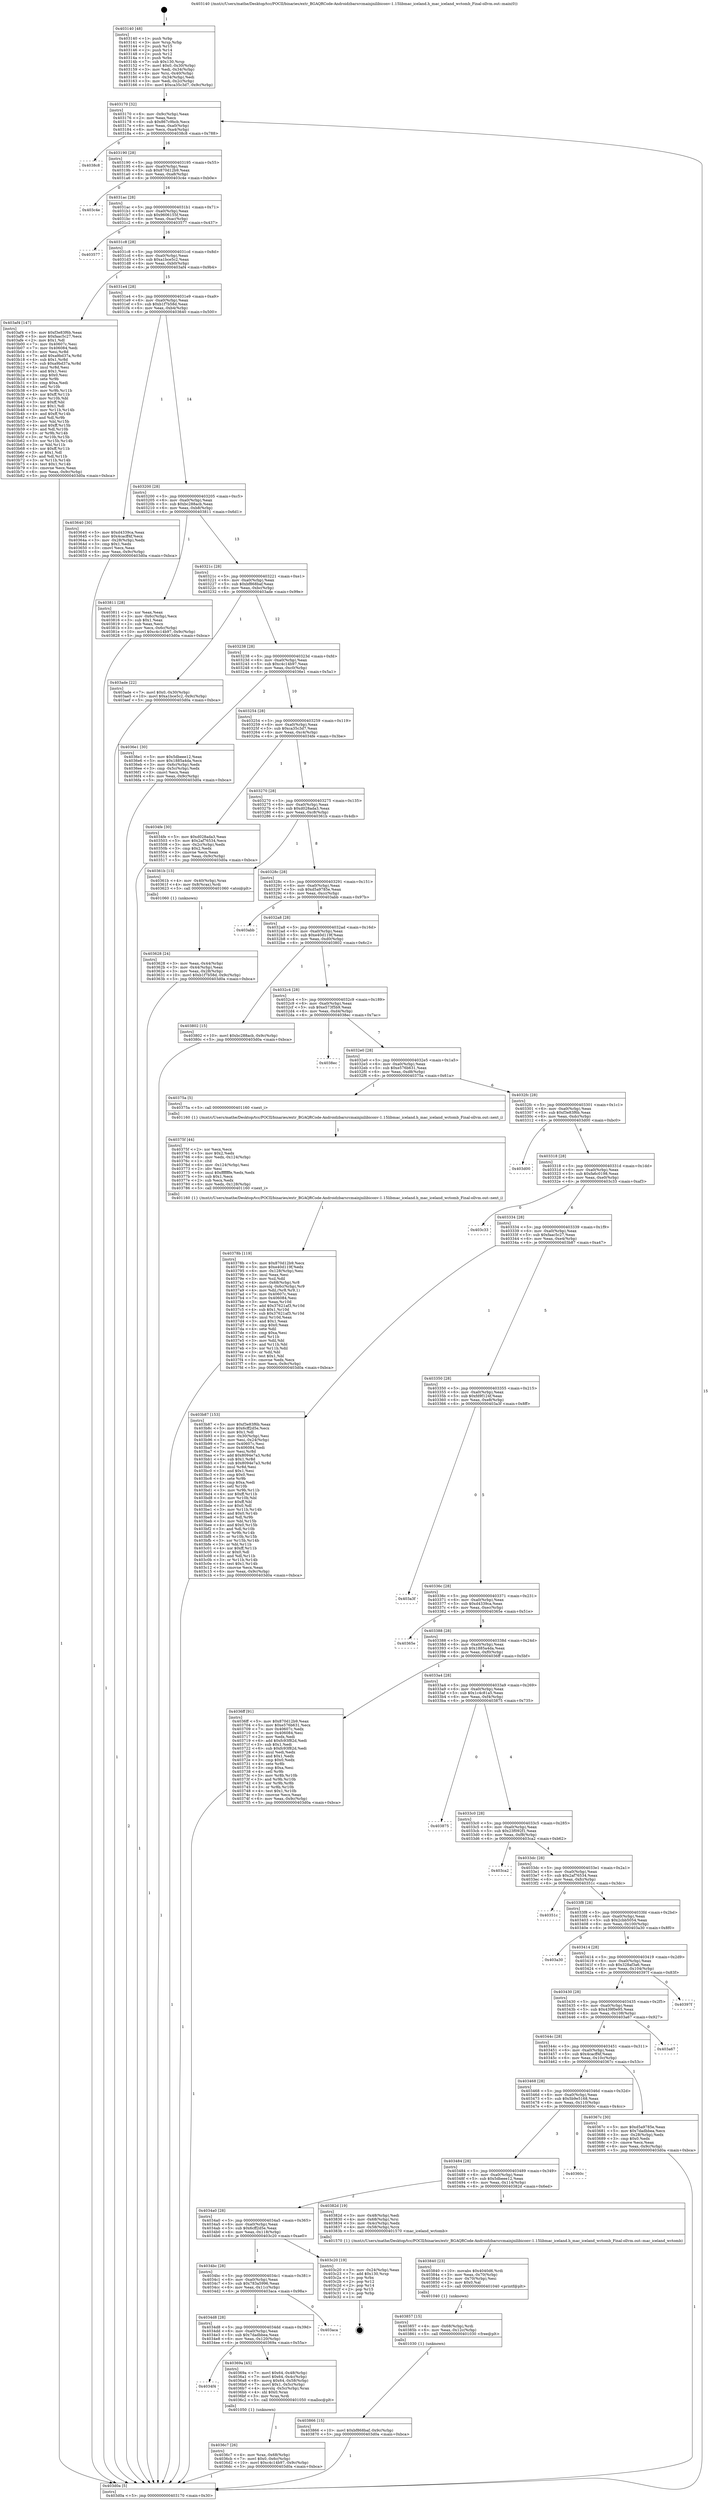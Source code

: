 digraph "0x403140" {
  label = "0x403140 (/mnt/c/Users/mathe/Desktop/tcc/POCII/binaries/extr_BGAQRCode-Androidzbarsrcmainjnilibiconv-1.15libmac_iceland.h_mac_iceland_wctomb_Final-ollvm.out::main(0))"
  labelloc = "t"
  node[shape=record]

  Entry [label="",width=0.3,height=0.3,shape=circle,fillcolor=black,style=filled]
  "0x403170" [label="{
     0x403170 [32]\l
     | [instrs]\l
     &nbsp;&nbsp;0x403170 \<+6\>: mov -0x9c(%rbp),%eax\l
     &nbsp;&nbsp;0x403176 \<+2\>: mov %eax,%ecx\l
     &nbsp;&nbsp;0x403178 \<+6\>: sub $0x867c9bcb,%ecx\l
     &nbsp;&nbsp;0x40317e \<+6\>: mov %eax,-0xa0(%rbp)\l
     &nbsp;&nbsp;0x403184 \<+6\>: mov %ecx,-0xa4(%rbp)\l
     &nbsp;&nbsp;0x40318a \<+6\>: je 00000000004038c8 \<main+0x788\>\l
  }"]
  "0x4038c8" [label="{
     0x4038c8\l
  }", style=dashed]
  "0x403190" [label="{
     0x403190 [28]\l
     | [instrs]\l
     &nbsp;&nbsp;0x403190 \<+5\>: jmp 0000000000403195 \<main+0x55\>\l
     &nbsp;&nbsp;0x403195 \<+6\>: mov -0xa0(%rbp),%eax\l
     &nbsp;&nbsp;0x40319b \<+5\>: sub $0x870d12b9,%eax\l
     &nbsp;&nbsp;0x4031a0 \<+6\>: mov %eax,-0xa8(%rbp)\l
     &nbsp;&nbsp;0x4031a6 \<+6\>: je 0000000000403c4e \<main+0xb0e\>\l
  }"]
  Exit [label="",width=0.3,height=0.3,shape=circle,fillcolor=black,style=filled,peripheries=2]
  "0x403c4e" [label="{
     0x403c4e\l
  }", style=dashed]
  "0x4031ac" [label="{
     0x4031ac [28]\l
     | [instrs]\l
     &nbsp;&nbsp;0x4031ac \<+5\>: jmp 00000000004031b1 \<main+0x71\>\l
     &nbsp;&nbsp;0x4031b1 \<+6\>: mov -0xa0(%rbp),%eax\l
     &nbsp;&nbsp;0x4031b7 \<+5\>: sub $0x9606155f,%eax\l
     &nbsp;&nbsp;0x4031bc \<+6\>: mov %eax,-0xac(%rbp)\l
     &nbsp;&nbsp;0x4031c2 \<+6\>: je 0000000000403577 \<main+0x437\>\l
  }"]
  "0x403866" [label="{
     0x403866 [15]\l
     | [instrs]\l
     &nbsp;&nbsp;0x403866 \<+10\>: movl $0xbf868baf,-0x9c(%rbp)\l
     &nbsp;&nbsp;0x403870 \<+5\>: jmp 0000000000403d0a \<main+0xbca\>\l
  }"]
  "0x403577" [label="{
     0x403577\l
  }", style=dashed]
  "0x4031c8" [label="{
     0x4031c8 [28]\l
     | [instrs]\l
     &nbsp;&nbsp;0x4031c8 \<+5\>: jmp 00000000004031cd \<main+0x8d\>\l
     &nbsp;&nbsp;0x4031cd \<+6\>: mov -0xa0(%rbp),%eax\l
     &nbsp;&nbsp;0x4031d3 \<+5\>: sub $0xa1bce5c2,%eax\l
     &nbsp;&nbsp;0x4031d8 \<+6\>: mov %eax,-0xb0(%rbp)\l
     &nbsp;&nbsp;0x4031de \<+6\>: je 0000000000403af4 \<main+0x9b4\>\l
  }"]
  "0x403857" [label="{
     0x403857 [15]\l
     | [instrs]\l
     &nbsp;&nbsp;0x403857 \<+4\>: mov -0x68(%rbp),%rdi\l
     &nbsp;&nbsp;0x40385b \<+6\>: mov %eax,-0x12c(%rbp)\l
     &nbsp;&nbsp;0x403861 \<+5\>: call 0000000000401030 \<free@plt\>\l
     | [calls]\l
     &nbsp;&nbsp;0x401030 \{1\} (unknown)\l
  }"]
  "0x403af4" [label="{
     0x403af4 [147]\l
     | [instrs]\l
     &nbsp;&nbsp;0x403af4 \<+5\>: mov $0xf3e83f6b,%eax\l
     &nbsp;&nbsp;0x403af9 \<+5\>: mov $0xfaac5c27,%ecx\l
     &nbsp;&nbsp;0x403afe \<+2\>: mov $0x1,%dl\l
     &nbsp;&nbsp;0x403b00 \<+7\>: mov 0x40607c,%esi\l
     &nbsp;&nbsp;0x403b07 \<+7\>: mov 0x406084,%edi\l
     &nbsp;&nbsp;0x403b0e \<+3\>: mov %esi,%r8d\l
     &nbsp;&nbsp;0x403b11 \<+7\>: add $0xa9bd37a,%r8d\l
     &nbsp;&nbsp;0x403b18 \<+4\>: sub $0x1,%r8d\l
     &nbsp;&nbsp;0x403b1c \<+7\>: sub $0xa9bd37a,%r8d\l
     &nbsp;&nbsp;0x403b23 \<+4\>: imul %r8d,%esi\l
     &nbsp;&nbsp;0x403b27 \<+3\>: and $0x1,%esi\l
     &nbsp;&nbsp;0x403b2a \<+3\>: cmp $0x0,%esi\l
     &nbsp;&nbsp;0x403b2d \<+4\>: sete %r9b\l
     &nbsp;&nbsp;0x403b31 \<+3\>: cmp $0xa,%edi\l
     &nbsp;&nbsp;0x403b34 \<+4\>: setl %r10b\l
     &nbsp;&nbsp;0x403b38 \<+3\>: mov %r9b,%r11b\l
     &nbsp;&nbsp;0x403b3b \<+4\>: xor $0xff,%r11b\l
     &nbsp;&nbsp;0x403b3f \<+3\>: mov %r10b,%bl\l
     &nbsp;&nbsp;0x403b42 \<+3\>: xor $0xff,%bl\l
     &nbsp;&nbsp;0x403b45 \<+3\>: xor $0x1,%dl\l
     &nbsp;&nbsp;0x403b48 \<+3\>: mov %r11b,%r14b\l
     &nbsp;&nbsp;0x403b4b \<+4\>: and $0xff,%r14b\l
     &nbsp;&nbsp;0x403b4f \<+3\>: and %dl,%r9b\l
     &nbsp;&nbsp;0x403b52 \<+3\>: mov %bl,%r15b\l
     &nbsp;&nbsp;0x403b55 \<+4\>: and $0xff,%r15b\l
     &nbsp;&nbsp;0x403b59 \<+3\>: and %dl,%r10b\l
     &nbsp;&nbsp;0x403b5c \<+3\>: or %r9b,%r14b\l
     &nbsp;&nbsp;0x403b5f \<+3\>: or %r10b,%r15b\l
     &nbsp;&nbsp;0x403b62 \<+3\>: xor %r15b,%r14b\l
     &nbsp;&nbsp;0x403b65 \<+3\>: or %bl,%r11b\l
     &nbsp;&nbsp;0x403b68 \<+4\>: xor $0xff,%r11b\l
     &nbsp;&nbsp;0x403b6c \<+3\>: or $0x1,%dl\l
     &nbsp;&nbsp;0x403b6f \<+3\>: and %dl,%r11b\l
     &nbsp;&nbsp;0x403b72 \<+3\>: or %r11b,%r14b\l
     &nbsp;&nbsp;0x403b75 \<+4\>: test $0x1,%r14b\l
     &nbsp;&nbsp;0x403b79 \<+3\>: cmovne %ecx,%eax\l
     &nbsp;&nbsp;0x403b7c \<+6\>: mov %eax,-0x9c(%rbp)\l
     &nbsp;&nbsp;0x403b82 \<+5\>: jmp 0000000000403d0a \<main+0xbca\>\l
  }"]
  "0x4031e4" [label="{
     0x4031e4 [28]\l
     | [instrs]\l
     &nbsp;&nbsp;0x4031e4 \<+5\>: jmp 00000000004031e9 \<main+0xa9\>\l
     &nbsp;&nbsp;0x4031e9 \<+6\>: mov -0xa0(%rbp),%eax\l
     &nbsp;&nbsp;0x4031ef \<+5\>: sub $0xb1f7b58d,%eax\l
     &nbsp;&nbsp;0x4031f4 \<+6\>: mov %eax,-0xb4(%rbp)\l
     &nbsp;&nbsp;0x4031fa \<+6\>: je 0000000000403640 \<main+0x500\>\l
  }"]
  "0x403840" [label="{
     0x403840 [23]\l
     | [instrs]\l
     &nbsp;&nbsp;0x403840 \<+10\>: movabs $0x4040d6,%rdi\l
     &nbsp;&nbsp;0x40384a \<+3\>: mov %eax,-0x70(%rbp)\l
     &nbsp;&nbsp;0x40384d \<+3\>: mov -0x70(%rbp),%esi\l
     &nbsp;&nbsp;0x403850 \<+2\>: mov $0x0,%al\l
     &nbsp;&nbsp;0x403852 \<+5\>: call 0000000000401040 \<printf@plt\>\l
     | [calls]\l
     &nbsp;&nbsp;0x401040 \{1\} (unknown)\l
  }"]
  "0x403640" [label="{
     0x403640 [30]\l
     | [instrs]\l
     &nbsp;&nbsp;0x403640 \<+5\>: mov $0xd4339ca,%eax\l
     &nbsp;&nbsp;0x403645 \<+5\>: mov $0x4cacff4f,%ecx\l
     &nbsp;&nbsp;0x40364a \<+3\>: mov -0x28(%rbp),%edx\l
     &nbsp;&nbsp;0x40364d \<+3\>: cmp $0x1,%edx\l
     &nbsp;&nbsp;0x403650 \<+3\>: cmovl %ecx,%eax\l
     &nbsp;&nbsp;0x403653 \<+6\>: mov %eax,-0x9c(%rbp)\l
     &nbsp;&nbsp;0x403659 \<+5\>: jmp 0000000000403d0a \<main+0xbca\>\l
  }"]
  "0x403200" [label="{
     0x403200 [28]\l
     | [instrs]\l
     &nbsp;&nbsp;0x403200 \<+5\>: jmp 0000000000403205 \<main+0xc5\>\l
     &nbsp;&nbsp;0x403205 \<+6\>: mov -0xa0(%rbp),%eax\l
     &nbsp;&nbsp;0x40320b \<+5\>: sub $0xbc288acb,%eax\l
     &nbsp;&nbsp;0x403210 \<+6\>: mov %eax,-0xb8(%rbp)\l
     &nbsp;&nbsp;0x403216 \<+6\>: je 0000000000403811 \<main+0x6d1\>\l
  }"]
  "0x40378b" [label="{
     0x40378b [119]\l
     | [instrs]\l
     &nbsp;&nbsp;0x40378b \<+5\>: mov $0x870d12b9,%ecx\l
     &nbsp;&nbsp;0x403790 \<+5\>: mov $0xe40d119f,%edx\l
     &nbsp;&nbsp;0x403795 \<+6\>: mov -0x128(%rbp),%esi\l
     &nbsp;&nbsp;0x40379b \<+3\>: imul %eax,%esi\l
     &nbsp;&nbsp;0x40379e \<+3\>: mov %sil,%dil\l
     &nbsp;&nbsp;0x4037a1 \<+4\>: mov -0x68(%rbp),%r8\l
     &nbsp;&nbsp;0x4037a5 \<+4\>: movslq -0x6c(%rbp),%r9\l
     &nbsp;&nbsp;0x4037a9 \<+4\>: mov %dil,(%r8,%r9,1)\l
     &nbsp;&nbsp;0x4037ad \<+7\>: mov 0x40607c,%eax\l
     &nbsp;&nbsp;0x4037b4 \<+7\>: mov 0x406084,%esi\l
     &nbsp;&nbsp;0x4037bb \<+3\>: mov %eax,%r10d\l
     &nbsp;&nbsp;0x4037be \<+7\>: add $0x37621af3,%r10d\l
     &nbsp;&nbsp;0x4037c5 \<+4\>: sub $0x1,%r10d\l
     &nbsp;&nbsp;0x4037c9 \<+7\>: sub $0x37621af3,%r10d\l
     &nbsp;&nbsp;0x4037d0 \<+4\>: imul %r10d,%eax\l
     &nbsp;&nbsp;0x4037d4 \<+3\>: and $0x1,%eax\l
     &nbsp;&nbsp;0x4037d7 \<+3\>: cmp $0x0,%eax\l
     &nbsp;&nbsp;0x4037da \<+4\>: sete %dil\l
     &nbsp;&nbsp;0x4037de \<+3\>: cmp $0xa,%esi\l
     &nbsp;&nbsp;0x4037e1 \<+4\>: setl %r11b\l
     &nbsp;&nbsp;0x4037e5 \<+3\>: mov %dil,%bl\l
     &nbsp;&nbsp;0x4037e8 \<+3\>: and %r11b,%bl\l
     &nbsp;&nbsp;0x4037eb \<+3\>: xor %r11b,%dil\l
     &nbsp;&nbsp;0x4037ee \<+3\>: or %dil,%bl\l
     &nbsp;&nbsp;0x4037f1 \<+3\>: test $0x1,%bl\l
     &nbsp;&nbsp;0x4037f4 \<+3\>: cmovne %edx,%ecx\l
     &nbsp;&nbsp;0x4037f7 \<+6\>: mov %ecx,-0x9c(%rbp)\l
     &nbsp;&nbsp;0x4037fd \<+5\>: jmp 0000000000403d0a \<main+0xbca\>\l
  }"]
  "0x403811" [label="{
     0x403811 [28]\l
     | [instrs]\l
     &nbsp;&nbsp;0x403811 \<+2\>: xor %eax,%eax\l
     &nbsp;&nbsp;0x403813 \<+3\>: mov -0x6c(%rbp),%ecx\l
     &nbsp;&nbsp;0x403816 \<+3\>: sub $0x1,%eax\l
     &nbsp;&nbsp;0x403819 \<+2\>: sub %eax,%ecx\l
     &nbsp;&nbsp;0x40381b \<+3\>: mov %ecx,-0x6c(%rbp)\l
     &nbsp;&nbsp;0x40381e \<+10\>: movl $0xc4c14b97,-0x9c(%rbp)\l
     &nbsp;&nbsp;0x403828 \<+5\>: jmp 0000000000403d0a \<main+0xbca\>\l
  }"]
  "0x40321c" [label="{
     0x40321c [28]\l
     | [instrs]\l
     &nbsp;&nbsp;0x40321c \<+5\>: jmp 0000000000403221 \<main+0xe1\>\l
     &nbsp;&nbsp;0x403221 \<+6\>: mov -0xa0(%rbp),%eax\l
     &nbsp;&nbsp;0x403227 \<+5\>: sub $0xbf868baf,%eax\l
     &nbsp;&nbsp;0x40322c \<+6\>: mov %eax,-0xbc(%rbp)\l
     &nbsp;&nbsp;0x403232 \<+6\>: je 0000000000403ade \<main+0x99e\>\l
  }"]
  "0x40375f" [label="{
     0x40375f [44]\l
     | [instrs]\l
     &nbsp;&nbsp;0x40375f \<+2\>: xor %ecx,%ecx\l
     &nbsp;&nbsp;0x403761 \<+5\>: mov $0x2,%edx\l
     &nbsp;&nbsp;0x403766 \<+6\>: mov %edx,-0x124(%rbp)\l
     &nbsp;&nbsp;0x40376c \<+1\>: cltd\l
     &nbsp;&nbsp;0x40376d \<+6\>: mov -0x124(%rbp),%esi\l
     &nbsp;&nbsp;0x403773 \<+2\>: idiv %esi\l
     &nbsp;&nbsp;0x403775 \<+6\>: imul $0xfffffffe,%edx,%edx\l
     &nbsp;&nbsp;0x40377b \<+3\>: sub $0x1,%ecx\l
     &nbsp;&nbsp;0x40377e \<+2\>: sub %ecx,%edx\l
     &nbsp;&nbsp;0x403780 \<+6\>: mov %edx,-0x128(%rbp)\l
     &nbsp;&nbsp;0x403786 \<+5\>: call 0000000000401160 \<next_i\>\l
     | [calls]\l
     &nbsp;&nbsp;0x401160 \{1\} (/mnt/c/Users/mathe/Desktop/tcc/POCII/binaries/extr_BGAQRCode-Androidzbarsrcmainjnilibiconv-1.15libmac_iceland.h_mac_iceland_wctomb_Final-ollvm.out::next_i)\l
  }"]
  "0x403ade" [label="{
     0x403ade [22]\l
     | [instrs]\l
     &nbsp;&nbsp;0x403ade \<+7\>: movl $0x0,-0x30(%rbp)\l
     &nbsp;&nbsp;0x403ae5 \<+10\>: movl $0xa1bce5c2,-0x9c(%rbp)\l
     &nbsp;&nbsp;0x403aef \<+5\>: jmp 0000000000403d0a \<main+0xbca\>\l
  }"]
  "0x403238" [label="{
     0x403238 [28]\l
     | [instrs]\l
     &nbsp;&nbsp;0x403238 \<+5\>: jmp 000000000040323d \<main+0xfd\>\l
     &nbsp;&nbsp;0x40323d \<+6\>: mov -0xa0(%rbp),%eax\l
     &nbsp;&nbsp;0x403243 \<+5\>: sub $0xc4c14b97,%eax\l
     &nbsp;&nbsp;0x403248 \<+6\>: mov %eax,-0xc0(%rbp)\l
     &nbsp;&nbsp;0x40324e \<+6\>: je 00000000004036e1 \<main+0x5a1\>\l
  }"]
  "0x4036c7" [label="{
     0x4036c7 [26]\l
     | [instrs]\l
     &nbsp;&nbsp;0x4036c7 \<+4\>: mov %rax,-0x68(%rbp)\l
     &nbsp;&nbsp;0x4036cb \<+7\>: movl $0x0,-0x6c(%rbp)\l
     &nbsp;&nbsp;0x4036d2 \<+10\>: movl $0xc4c14b97,-0x9c(%rbp)\l
     &nbsp;&nbsp;0x4036dc \<+5\>: jmp 0000000000403d0a \<main+0xbca\>\l
  }"]
  "0x4036e1" [label="{
     0x4036e1 [30]\l
     | [instrs]\l
     &nbsp;&nbsp;0x4036e1 \<+5\>: mov $0x5dbeee12,%eax\l
     &nbsp;&nbsp;0x4036e6 \<+5\>: mov $0x1885a4da,%ecx\l
     &nbsp;&nbsp;0x4036eb \<+3\>: mov -0x6c(%rbp),%edx\l
     &nbsp;&nbsp;0x4036ee \<+3\>: cmp -0x5c(%rbp),%edx\l
     &nbsp;&nbsp;0x4036f1 \<+3\>: cmovl %ecx,%eax\l
     &nbsp;&nbsp;0x4036f4 \<+6\>: mov %eax,-0x9c(%rbp)\l
     &nbsp;&nbsp;0x4036fa \<+5\>: jmp 0000000000403d0a \<main+0xbca\>\l
  }"]
  "0x403254" [label="{
     0x403254 [28]\l
     | [instrs]\l
     &nbsp;&nbsp;0x403254 \<+5\>: jmp 0000000000403259 \<main+0x119\>\l
     &nbsp;&nbsp;0x403259 \<+6\>: mov -0xa0(%rbp),%eax\l
     &nbsp;&nbsp;0x40325f \<+5\>: sub $0xca35c3d7,%eax\l
     &nbsp;&nbsp;0x403264 \<+6\>: mov %eax,-0xc4(%rbp)\l
     &nbsp;&nbsp;0x40326a \<+6\>: je 00000000004034fe \<main+0x3be\>\l
  }"]
  "0x4034f4" [label="{
     0x4034f4\l
  }", style=dashed]
  "0x4034fe" [label="{
     0x4034fe [30]\l
     | [instrs]\l
     &nbsp;&nbsp;0x4034fe \<+5\>: mov $0xd028ada3,%eax\l
     &nbsp;&nbsp;0x403503 \<+5\>: mov $0x2af76534,%ecx\l
     &nbsp;&nbsp;0x403508 \<+3\>: mov -0x2c(%rbp),%edx\l
     &nbsp;&nbsp;0x40350b \<+3\>: cmp $0x2,%edx\l
     &nbsp;&nbsp;0x40350e \<+3\>: cmovne %ecx,%eax\l
     &nbsp;&nbsp;0x403511 \<+6\>: mov %eax,-0x9c(%rbp)\l
     &nbsp;&nbsp;0x403517 \<+5\>: jmp 0000000000403d0a \<main+0xbca\>\l
  }"]
  "0x403270" [label="{
     0x403270 [28]\l
     | [instrs]\l
     &nbsp;&nbsp;0x403270 \<+5\>: jmp 0000000000403275 \<main+0x135\>\l
     &nbsp;&nbsp;0x403275 \<+6\>: mov -0xa0(%rbp),%eax\l
     &nbsp;&nbsp;0x40327b \<+5\>: sub $0xd028ada3,%eax\l
     &nbsp;&nbsp;0x403280 \<+6\>: mov %eax,-0xc8(%rbp)\l
     &nbsp;&nbsp;0x403286 \<+6\>: je 000000000040361b \<main+0x4db\>\l
  }"]
  "0x403d0a" [label="{
     0x403d0a [5]\l
     | [instrs]\l
     &nbsp;&nbsp;0x403d0a \<+5\>: jmp 0000000000403170 \<main+0x30\>\l
  }"]
  "0x403140" [label="{
     0x403140 [48]\l
     | [instrs]\l
     &nbsp;&nbsp;0x403140 \<+1\>: push %rbp\l
     &nbsp;&nbsp;0x403141 \<+3\>: mov %rsp,%rbp\l
     &nbsp;&nbsp;0x403144 \<+2\>: push %r15\l
     &nbsp;&nbsp;0x403146 \<+2\>: push %r14\l
     &nbsp;&nbsp;0x403148 \<+2\>: push %r12\l
     &nbsp;&nbsp;0x40314a \<+1\>: push %rbx\l
     &nbsp;&nbsp;0x40314b \<+7\>: sub $0x130,%rsp\l
     &nbsp;&nbsp;0x403152 \<+7\>: movl $0x0,-0x30(%rbp)\l
     &nbsp;&nbsp;0x403159 \<+3\>: mov %edi,-0x34(%rbp)\l
     &nbsp;&nbsp;0x40315c \<+4\>: mov %rsi,-0x40(%rbp)\l
     &nbsp;&nbsp;0x403160 \<+3\>: mov -0x34(%rbp),%edi\l
     &nbsp;&nbsp;0x403163 \<+3\>: mov %edi,-0x2c(%rbp)\l
     &nbsp;&nbsp;0x403166 \<+10\>: movl $0xca35c3d7,-0x9c(%rbp)\l
  }"]
  "0x40369a" [label="{
     0x40369a [45]\l
     | [instrs]\l
     &nbsp;&nbsp;0x40369a \<+7\>: movl $0x64,-0x48(%rbp)\l
     &nbsp;&nbsp;0x4036a1 \<+7\>: movl $0x64,-0x4c(%rbp)\l
     &nbsp;&nbsp;0x4036a8 \<+8\>: movq $0x64,-0x58(%rbp)\l
     &nbsp;&nbsp;0x4036b0 \<+7\>: movl $0x1,-0x5c(%rbp)\l
     &nbsp;&nbsp;0x4036b7 \<+4\>: movslq -0x5c(%rbp),%rax\l
     &nbsp;&nbsp;0x4036bb \<+4\>: shl $0x0,%rax\l
     &nbsp;&nbsp;0x4036bf \<+3\>: mov %rax,%rdi\l
     &nbsp;&nbsp;0x4036c2 \<+5\>: call 0000000000401050 \<malloc@plt\>\l
     | [calls]\l
     &nbsp;&nbsp;0x401050 \{1\} (unknown)\l
  }"]
  "0x40361b" [label="{
     0x40361b [13]\l
     | [instrs]\l
     &nbsp;&nbsp;0x40361b \<+4\>: mov -0x40(%rbp),%rax\l
     &nbsp;&nbsp;0x40361f \<+4\>: mov 0x8(%rax),%rdi\l
     &nbsp;&nbsp;0x403623 \<+5\>: call 0000000000401060 \<atoi@plt\>\l
     | [calls]\l
     &nbsp;&nbsp;0x401060 \{1\} (unknown)\l
  }"]
  "0x40328c" [label="{
     0x40328c [28]\l
     | [instrs]\l
     &nbsp;&nbsp;0x40328c \<+5\>: jmp 0000000000403291 \<main+0x151\>\l
     &nbsp;&nbsp;0x403291 \<+6\>: mov -0xa0(%rbp),%eax\l
     &nbsp;&nbsp;0x403297 \<+5\>: sub $0xd5a9785e,%eax\l
     &nbsp;&nbsp;0x40329c \<+6\>: mov %eax,-0xcc(%rbp)\l
     &nbsp;&nbsp;0x4032a2 \<+6\>: je 0000000000403abb \<main+0x97b\>\l
  }"]
  "0x403628" [label="{
     0x403628 [24]\l
     | [instrs]\l
     &nbsp;&nbsp;0x403628 \<+3\>: mov %eax,-0x44(%rbp)\l
     &nbsp;&nbsp;0x40362b \<+3\>: mov -0x44(%rbp),%eax\l
     &nbsp;&nbsp;0x40362e \<+3\>: mov %eax,-0x28(%rbp)\l
     &nbsp;&nbsp;0x403631 \<+10\>: movl $0xb1f7b58d,-0x9c(%rbp)\l
     &nbsp;&nbsp;0x40363b \<+5\>: jmp 0000000000403d0a \<main+0xbca\>\l
  }"]
  "0x4034d8" [label="{
     0x4034d8 [28]\l
     | [instrs]\l
     &nbsp;&nbsp;0x4034d8 \<+5\>: jmp 00000000004034dd \<main+0x39d\>\l
     &nbsp;&nbsp;0x4034dd \<+6\>: mov -0xa0(%rbp),%eax\l
     &nbsp;&nbsp;0x4034e3 \<+5\>: sub $0x7dadbbea,%eax\l
     &nbsp;&nbsp;0x4034e8 \<+6\>: mov %eax,-0x120(%rbp)\l
     &nbsp;&nbsp;0x4034ee \<+6\>: je 000000000040369a \<main+0x55a\>\l
  }"]
  "0x403abb" [label="{
     0x403abb\l
  }", style=dashed]
  "0x4032a8" [label="{
     0x4032a8 [28]\l
     | [instrs]\l
     &nbsp;&nbsp;0x4032a8 \<+5\>: jmp 00000000004032ad \<main+0x16d\>\l
     &nbsp;&nbsp;0x4032ad \<+6\>: mov -0xa0(%rbp),%eax\l
     &nbsp;&nbsp;0x4032b3 \<+5\>: sub $0xe40d119f,%eax\l
     &nbsp;&nbsp;0x4032b8 \<+6\>: mov %eax,-0xd0(%rbp)\l
     &nbsp;&nbsp;0x4032be \<+6\>: je 0000000000403802 \<main+0x6c2\>\l
  }"]
  "0x403aca" [label="{
     0x403aca\l
  }", style=dashed]
  "0x403802" [label="{
     0x403802 [15]\l
     | [instrs]\l
     &nbsp;&nbsp;0x403802 \<+10\>: movl $0xbc288acb,-0x9c(%rbp)\l
     &nbsp;&nbsp;0x40380c \<+5\>: jmp 0000000000403d0a \<main+0xbca\>\l
  }"]
  "0x4032c4" [label="{
     0x4032c4 [28]\l
     | [instrs]\l
     &nbsp;&nbsp;0x4032c4 \<+5\>: jmp 00000000004032c9 \<main+0x189\>\l
     &nbsp;&nbsp;0x4032c9 \<+6\>: mov -0xa0(%rbp),%eax\l
     &nbsp;&nbsp;0x4032cf \<+5\>: sub $0xe573f5b9,%eax\l
     &nbsp;&nbsp;0x4032d4 \<+6\>: mov %eax,-0xd4(%rbp)\l
     &nbsp;&nbsp;0x4032da \<+6\>: je 00000000004038ec \<main+0x7ac\>\l
  }"]
  "0x4034bc" [label="{
     0x4034bc [28]\l
     | [instrs]\l
     &nbsp;&nbsp;0x4034bc \<+5\>: jmp 00000000004034c1 \<main+0x381\>\l
     &nbsp;&nbsp;0x4034c1 \<+6\>: mov -0xa0(%rbp),%eax\l
     &nbsp;&nbsp;0x4034c7 \<+5\>: sub $0x783a5996,%eax\l
     &nbsp;&nbsp;0x4034cc \<+6\>: mov %eax,-0x11c(%rbp)\l
     &nbsp;&nbsp;0x4034d2 \<+6\>: je 0000000000403aca \<main+0x98a\>\l
  }"]
  "0x4038ec" [label="{
     0x4038ec\l
  }", style=dashed]
  "0x4032e0" [label="{
     0x4032e0 [28]\l
     | [instrs]\l
     &nbsp;&nbsp;0x4032e0 \<+5\>: jmp 00000000004032e5 \<main+0x1a5\>\l
     &nbsp;&nbsp;0x4032e5 \<+6\>: mov -0xa0(%rbp),%eax\l
     &nbsp;&nbsp;0x4032eb \<+5\>: sub $0xe576b631,%eax\l
     &nbsp;&nbsp;0x4032f0 \<+6\>: mov %eax,-0xd8(%rbp)\l
     &nbsp;&nbsp;0x4032f6 \<+6\>: je 000000000040375a \<main+0x61a\>\l
  }"]
  "0x403c20" [label="{
     0x403c20 [19]\l
     | [instrs]\l
     &nbsp;&nbsp;0x403c20 \<+3\>: mov -0x24(%rbp),%eax\l
     &nbsp;&nbsp;0x403c23 \<+7\>: add $0x130,%rsp\l
     &nbsp;&nbsp;0x403c2a \<+1\>: pop %rbx\l
     &nbsp;&nbsp;0x403c2b \<+2\>: pop %r12\l
     &nbsp;&nbsp;0x403c2d \<+2\>: pop %r14\l
     &nbsp;&nbsp;0x403c2f \<+2\>: pop %r15\l
     &nbsp;&nbsp;0x403c31 \<+1\>: pop %rbp\l
     &nbsp;&nbsp;0x403c32 \<+1\>: ret\l
  }"]
  "0x40375a" [label="{
     0x40375a [5]\l
     | [instrs]\l
     &nbsp;&nbsp;0x40375a \<+5\>: call 0000000000401160 \<next_i\>\l
     | [calls]\l
     &nbsp;&nbsp;0x401160 \{1\} (/mnt/c/Users/mathe/Desktop/tcc/POCII/binaries/extr_BGAQRCode-Androidzbarsrcmainjnilibiconv-1.15libmac_iceland.h_mac_iceland_wctomb_Final-ollvm.out::next_i)\l
  }"]
  "0x4032fc" [label="{
     0x4032fc [28]\l
     | [instrs]\l
     &nbsp;&nbsp;0x4032fc \<+5\>: jmp 0000000000403301 \<main+0x1c1\>\l
     &nbsp;&nbsp;0x403301 \<+6\>: mov -0xa0(%rbp),%eax\l
     &nbsp;&nbsp;0x403307 \<+5\>: sub $0xf3e83f6b,%eax\l
     &nbsp;&nbsp;0x40330c \<+6\>: mov %eax,-0xdc(%rbp)\l
     &nbsp;&nbsp;0x403312 \<+6\>: je 0000000000403d00 \<main+0xbc0\>\l
  }"]
  "0x4034a0" [label="{
     0x4034a0 [28]\l
     | [instrs]\l
     &nbsp;&nbsp;0x4034a0 \<+5\>: jmp 00000000004034a5 \<main+0x365\>\l
     &nbsp;&nbsp;0x4034a5 \<+6\>: mov -0xa0(%rbp),%eax\l
     &nbsp;&nbsp;0x4034ab \<+5\>: sub $0x6cff2d5e,%eax\l
     &nbsp;&nbsp;0x4034b0 \<+6\>: mov %eax,-0x118(%rbp)\l
     &nbsp;&nbsp;0x4034b6 \<+6\>: je 0000000000403c20 \<main+0xae0\>\l
  }"]
  "0x403d00" [label="{
     0x403d00\l
  }", style=dashed]
  "0x403318" [label="{
     0x403318 [28]\l
     | [instrs]\l
     &nbsp;&nbsp;0x403318 \<+5\>: jmp 000000000040331d \<main+0x1dd\>\l
     &nbsp;&nbsp;0x40331d \<+6\>: mov -0xa0(%rbp),%eax\l
     &nbsp;&nbsp;0x403323 \<+5\>: sub $0xfa6c0198,%eax\l
     &nbsp;&nbsp;0x403328 \<+6\>: mov %eax,-0xe0(%rbp)\l
     &nbsp;&nbsp;0x40332e \<+6\>: je 0000000000403c33 \<main+0xaf3\>\l
  }"]
  "0x40382d" [label="{
     0x40382d [19]\l
     | [instrs]\l
     &nbsp;&nbsp;0x40382d \<+3\>: mov -0x48(%rbp),%edi\l
     &nbsp;&nbsp;0x403830 \<+4\>: mov -0x68(%rbp),%rsi\l
     &nbsp;&nbsp;0x403834 \<+3\>: mov -0x4c(%rbp),%edx\l
     &nbsp;&nbsp;0x403837 \<+4\>: mov -0x58(%rbp),%rcx\l
     &nbsp;&nbsp;0x40383b \<+5\>: call 0000000000401570 \<mac_iceland_wctomb\>\l
     | [calls]\l
     &nbsp;&nbsp;0x401570 \{1\} (/mnt/c/Users/mathe/Desktop/tcc/POCII/binaries/extr_BGAQRCode-Androidzbarsrcmainjnilibiconv-1.15libmac_iceland.h_mac_iceland_wctomb_Final-ollvm.out::mac_iceland_wctomb)\l
  }"]
  "0x403c33" [label="{
     0x403c33\l
  }", style=dashed]
  "0x403334" [label="{
     0x403334 [28]\l
     | [instrs]\l
     &nbsp;&nbsp;0x403334 \<+5\>: jmp 0000000000403339 \<main+0x1f9\>\l
     &nbsp;&nbsp;0x403339 \<+6\>: mov -0xa0(%rbp),%eax\l
     &nbsp;&nbsp;0x40333f \<+5\>: sub $0xfaac5c27,%eax\l
     &nbsp;&nbsp;0x403344 \<+6\>: mov %eax,-0xe4(%rbp)\l
     &nbsp;&nbsp;0x40334a \<+6\>: je 0000000000403b87 \<main+0xa47\>\l
  }"]
  "0x403484" [label="{
     0x403484 [28]\l
     | [instrs]\l
     &nbsp;&nbsp;0x403484 \<+5\>: jmp 0000000000403489 \<main+0x349\>\l
     &nbsp;&nbsp;0x403489 \<+6\>: mov -0xa0(%rbp),%eax\l
     &nbsp;&nbsp;0x40348f \<+5\>: sub $0x5dbeee12,%eax\l
     &nbsp;&nbsp;0x403494 \<+6\>: mov %eax,-0x114(%rbp)\l
     &nbsp;&nbsp;0x40349a \<+6\>: je 000000000040382d \<main+0x6ed\>\l
  }"]
  "0x403b87" [label="{
     0x403b87 [153]\l
     | [instrs]\l
     &nbsp;&nbsp;0x403b87 \<+5\>: mov $0xf3e83f6b,%eax\l
     &nbsp;&nbsp;0x403b8c \<+5\>: mov $0x6cff2d5e,%ecx\l
     &nbsp;&nbsp;0x403b91 \<+2\>: mov $0x1,%dl\l
     &nbsp;&nbsp;0x403b93 \<+3\>: mov -0x30(%rbp),%esi\l
     &nbsp;&nbsp;0x403b96 \<+3\>: mov %esi,-0x24(%rbp)\l
     &nbsp;&nbsp;0x403b99 \<+7\>: mov 0x40607c,%esi\l
     &nbsp;&nbsp;0x403ba0 \<+7\>: mov 0x406084,%edi\l
     &nbsp;&nbsp;0x403ba7 \<+3\>: mov %esi,%r8d\l
     &nbsp;&nbsp;0x403baa \<+7\>: add $0x8094e7a3,%r8d\l
     &nbsp;&nbsp;0x403bb1 \<+4\>: sub $0x1,%r8d\l
     &nbsp;&nbsp;0x403bb5 \<+7\>: sub $0x8094e7a3,%r8d\l
     &nbsp;&nbsp;0x403bbc \<+4\>: imul %r8d,%esi\l
     &nbsp;&nbsp;0x403bc0 \<+3\>: and $0x1,%esi\l
     &nbsp;&nbsp;0x403bc3 \<+3\>: cmp $0x0,%esi\l
     &nbsp;&nbsp;0x403bc6 \<+4\>: sete %r9b\l
     &nbsp;&nbsp;0x403bca \<+3\>: cmp $0xa,%edi\l
     &nbsp;&nbsp;0x403bcd \<+4\>: setl %r10b\l
     &nbsp;&nbsp;0x403bd1 \<+3\>: mov %r9b,%r11b\l
     &nbsp;&nbsp;0x403bd4 \<+4\>: xor $0xff,%r11b\l
     &nbsp;&nbsp;0x403bd8 \<+3\>: mov %r10b,%bl\l
     &nbsp;&nbsp;0x403bdb \<+3\>: xor $0xff,%bl\l
     &nbsp;&nbsp;0x403bde \<+3\>: xor $0x0,%dl\l
     &nbsp;&nbsp;0x403be1 \<+3\>: mov %r11b,%r14b\l
     &nbsp;&nbsp;0x403be4 \<+4\>: and $0x0,%r14b\l
     &nbsp;&nbsp;0x403be8 \<+3\>: and %dl,%r9b\l
     &nbsp;&nbsp;0x403beb \<+3\>: mov %bl,%r15b\l
     &nbsp;&nbsp;0x403bee \<+4\>: and $0x0,%r15b\l
     &nbsp;&nbsp;0x403bf2 \<+3\>: and %dl,%r10b\l
     &nbsp;&nbsp;0x403bf5 \<+3\>: or %r9b,%r14b\l
     &nbsp;&nbsp;0x403bf8 \<+3\>: or %r10b,%r15b\l
     &nbsp;&nbsp;0x403bfb \<+3\>: xor %r15b,%r14b\l
     &nbsp;&nbsp;0x403bfe \<+3\>: or %bl,%r11b\l
     &nbsp;&nbsp;0x403c01 \<+4\>: xor $0xff,%r11b\l
     &nbsp;&nbsp;0x403c05 \<+3\>: or $0x0,%dl\l
     &nbsp;&nbsp;0x403c08 \<+3\>: and %dl,%r11b\l
     &nbsp;&nbsp;0x403c0b \<+3\>: or %r11b,%r14b\l
     &nbsp;&nbsp;0x403c0e \<+4\>: test $0x1,%r14b\l
     &nbsp;&nbsp;0x403c12 \<+3\>: cmovne %ecx,%eax\l
     &nbsp;&nbsp;0x403c15 \<+6\>: mov %eax,-0x9c(%rbp)\l
     &nbsp;&nbsp;0x403c1b \<+5\>: jmp 0000000000403d0a \<main+0xbca\>\l
  }"]
  "0x403350" [label="{
     0x403350 [28]\l
     | [instrs]\l
     &nbsp;&nbsp;0x403350 \<+5\>: jmp 0000000000403355 \<main+0x215\>\l
     &nbsp;&nbsp;0x403355 \<+6\>: mov -0xa0(%rbp),%eax\l
     &nbsp;&nbsp;0x40335b \<+5\>: sub $0xfd9f124f,%eax\l
     &nbsp;&nbsp;0x403360 \<+6\>: mov %eax,-0xe8(%rbp)\l
     &nbsp;&nbsp;0x403366 \<+6\>: je 0000000000403a3f \<main+0x8ff\>\l
  }"]
  "0x40360c" [label="{
     0x40360c\l
  }", style=dashed]
  "0x403a3f" [label="{
     0x403a3f\l
  }", style=dashed]
  "0x40336c" [label="{
     0x40336c [28]\l
     | [instrs]\l
     &nbsp;&nbsp;0x40336c \<+5\>: jmp 0000000000403371 \<main+0x231\>\l
     &nbsp;&nbsp;0x403371 \<+6\>: mov -0xa0(%rbp),%eax\l
     &nbsp;&nbsp;0x403377 \<+5\>: sub $0xd4339ca,%eax\l
     &nbsp;&nbsp;0x40337c \<+6\>: mov %eax,-0xec(%rbp)\l
     &nbsp;&nbsp;0x403382 \<+6\>: je 000000000040365e \<main+0x51e\>\l
  }"]
  "0x403468" [label="{
     0x403468 [28]\l
     | [instrs]\l
     &nbsp;&nbsp;0x403468 \<+5\>: jmp 000000000040346d \<main+0x32d\>\l
     &nbsp;&nbsp;0x40346d \<+6\>: mov -0xa0(%rbp),%eax\l
     &nbsp;&nbsp;0x403473 \<+5\>: sub $0x5b9e5168,%eax\l
     &nbsp;&nbsp;0x403478 \<+6\>: mov %eax,-0x110(%rbp)\l
     &nbsp;&nbsp;0x40347e \<+6\>: je 000000000040360c \<main+0x4cc\>\l
  }"]
  "0x40365e" [label="{
     0x40365e\l
  }", style=dashed]
  "0x403388" [label="{
     0x403388 [28]\l
     | [instrs]\l
     &nbsp;&nbsp;0x403388 \<+5\>: jmp 000000000040338d \<main+0x24d\>\l
     &nbsp;&nbsp;0x40338d \<+6\>: mov -0xa0(%rbp),%eax\l
     &nbsp;&nbsp;0x403393 \<+5\>: sub $0x1885a4da,%eax\l
     &nbsp;&nbsp;0x403398 \<+6\>: mov %eax,-0xf0(%rbp)\l
     &nbsp;&nbsp;0x40339e \<+6\>: je 00000000004036ff \<main+0x5bf\>\l
  }"]
  "0x40367c" [label="{
     0x40367c [30]\l
     | [instrs]\l
     &nbsp;&nbsp;0x40367c \<+5\>: mov $0xd5a9785e,%eax\l
     &nbsp;&nbsp;0x403681 \<+5\>: mov $0x7dadbbea,%ecx\l
     &nbsp;&nbsp;0x403686 \<+3\>: mov -0x28(%rbp),%edx\l
     &nbsp;&nbsp;0x403689 \<+3\>: cmp $0x0,%edx\l
     &nbsp;&nbsp;0x40368c \<+3\>: cmove %ecx,%eax\l
     &nbsp;&nbsp;0x40368f \<+6\>: mov %eax,-0x9c(%rbp)\l
     &nbsp;&nbsp;0x403695 \<+5\>: jmp 0000000000403d0a \<main+0xbca\>\l
  }"]
  "0x4036ff" [label="{
     0x4036ff [91]\l
     | [instrs]\l
     &nbsp;&nbsp;0x4036ff \<+5\>: mov $0x870d12b9,%eax\l
     &nbsp;&nbsp;0x403704 \<+5\>: mov $0xe576b631,%ecx\l
     &nbsp;&nbsp;0x403709 \<+7\>: mov 0x40607c,%edx\l
     &nbsp;&nbsp;0x403710 \<+7\>: mov 0x406084,%esi\l
     &nbsp;&nbsp;0x403717 \<+2\>: mov %edx,%edi\l
     &nbsp;&nbsp;0x403719 \<+6\>: add $0xfc93f82d,%edi\l
     &nbsp;&nbsp;0x40371f \<+3\>: sub $0x1,%edi\l
     &nbsp;&nbsp;0x403722 \<+6\>: sub $0xfc93f82d,%edi\l
     &nbsp;&nbsp;0x403728 \<+3\>: imul %edi,%edx\l
     &nbsp;&nbsp;0x40372b \<+3\>: and $0x1,%edx\l
     &nbsp;&nbsp;0x40372e \<+3\>: cmp $0x0,%edx\l
     &nbsp;&nbsp;0x403731 \<+4\>: sete %r8b\l
     &nbsp;&nbsp;0x403735 \<+3\>: cmp $0xa,%esi\l
     &nbsp;&nbsp;0x403738 \<+4\>: setl %r9b\l
     &nbsp;&nbsp;0x40373c \<+3\>: mov %r8b,%r10b\l
     &nbsp;&nbsp;0x40373f \<+3\>: and %r9b,%r10b\l
     &nbsp;&nbsp;0x403742 \<+3\>: xor %r9b,%r8b\l
     &nbsp;&nbsp;0x403745 \<+3\>: or %r8b,%r10b\l
     &nbsp;&nbsp;0x403748 \<+4\>: test $0x1,%r10b\l
     &nbsp;&nbsp;0x40374c \<+3\>: cmovne %ecx,%eax\l
     &nbsp;&nbsp;0x40374f \<+6\>: mov %eax,-0x9c(%rbp)\l
     &nbsp;&nbsp;0x403755 \<+5\>: jmp 0000000000403d0a \<main+0xbca\>\l
  }"]
  "0x4033a4" [label="{
     0x4033a4 [28]\l
     | [instrs]\l
     &nbsp;&nbsp;0x4033a4 \<+5\>: jmp 00000000004033a9 \<main+0x269\>\l
     &nbsp;&nbsp;0x4033a9 \<+6\>: mov -0xa0(%rbp),%eax\l
     &nbsp;&nbsp;0x4033af \<+5\>: sub $0x1c4c81a5,%eax\l
     &nbsp;&nbsp;0x4033b4 \<+6\>: mov %eax,-0xf4(%rbp)\l
     &nbsp;&nbsp;0x4033ba \<+6\>: je 0000000000403875 \<main+0x735\>\l
  }"]
  "0x40344c" [label="{
     0x40344c [28]\l
     | [instrs]\l
     &nbsp;&nbsp;0x40344c \<+5\>: jmp 0000000000403451 \<main+0x311\>\l
     &nbsp;&nbsp;0x403451 \<+6\>: mov -0xa0(%rbp),%eax\l
     &nbsp;&nbsp;0x403457 \<+5\>: sub $0x4cacff4f,%eax\l
     &nbsp;&nbsp;0x40345c \<+6\>: mov %eax,-0x10c(%rbp)\l
     &nbsp;&nbsp;0x403462 \<+6\>: je 000000000040367c \<main+0x53c\>\l
  }"]
  "0x403875" [label="{
     0x403875\l
  }", style=dashed]
  "0x4033c0" [label="{
     0x4033c0 [28]\l
     | [instrs]\l
     &nbsp;&nbsp;0x4033c0 \<+5\>: jmp 00000000004033c5 \<main+0x285\>\l
     &nbsp;&nbsp;0x4033c5 \<+6\>: mov -0xa0(%rbp),%eax\l
     &nbsp;&nbsp;0x4033cb \<+5\>: sub $0x23f092f1,%eax\l
     &nbsp;&nbsp;0x4033d0 \<+6\>: mov %eax,-0xf8(%rbp)\l
     &nbsp;&nbsp;0x4033d6 \<+6\>: je 0000000000403ca2 \<main+0xb62\>\l
  }"]
  "0x403a67" [label="{
     0x403a67\l
  }", style=dashed]
  "0x403ca2" [label="{
     0x403ca2\l
  }", style=dashed]
  "0x4033dc" [label="{
     0x4033dc [28]\l
     | [instrs]\l
     &nbsp;&nbsp;0x4033dc \<+5\>: jmp 00000000004033e1 \<main+0x2a1\>\l
     &nbsp;&nbsp;0x4033e1 \<+6\>: mov -0xa0(%rbp),%eax\l
     &nbsp;&nbsp;0x4033e7 \<+5\>: sub $0x2af76534,%eax\l
     &nbsp;&nbsp;0x4033ec \<+6\>: mov %eax,-0xfc(%rbp)\l
     &nbsp;&nbsp;0x4033f2 \<+6\>: je 000000000040351c \<main+0x3dc\>\l
  }"]
  "0x403430" [label="{
     0x403430 [28]\l
     | [instrs]\l
     &nbsp;&nbsp;0x403430 \<+5\>: jmp 0000000000403435 \<main+0x2f5\>\l
     &nbsp;&nbsp;0x403435 \<+6\>: mov -0xa0(%rbp),%eax\l
     &nbsp;&nbsp;0x40343b \<+5\>: sub $0x439f0e95,%eax\l
     &nbsp;&nbsp;0x403440 \<+6\>: mov %eax,-0x108(%rbp)\l
     &nbsp;&nbsp;0x403446 \<+6\>: je 0000000000403a67 \<main+0x927\>\l
  }"]
  "0x40351c" [label="{
     0x40351c\l
  }", style=dashed]
  "0x4033f8" [label="{
     0x4033f8 [28]\l
     | [instrs]\l
     &nbsp;&nbsp;0x4033f8 \<+5\>: jmp 00000000004033fd \<main+0x2bd\>\l
     &nbsp;&nbsp;0x4033fd \<+6\>: mov -0xa0(%rbp),%eax\l
     &nbsp;&nbsp;0x403403 \<+5\>: sub $0x2cbb5054,%eax\l
     &nbsp;&nbsp;0x403408 \<+6\>: mov %eax,-0x100(%rbp)\l
     &nbsp;&nbsp;0x40340e \<+6\>: je 0000000000403a30 \<main+0x8f0\>\l
  }"]
  "0x40397f" [label="{
     0x40397f\l
  }", style=dashed]
  "0x403a30" [label="{
     0x403a30\l
  }", style=dashed]
  "0x403414" [label="{
     0x403414 [28]\l
     | [instrs]\l
     &nbsp;&nbsp;0x403414 \<+5\>: jmp 0000000000403419 \<main+0x2d9\>\l
     &nbsp;&nbsp;0x403419 \<+6\>: mov -0xa0(%rbp),%eax\l
     &nbsp;&nbsp;0x40341f \<+5\>: sub $0x328af3a6,%eax\l
     &nbsp;&nbsp;0x403424 \<+6\>: mov %eax,-0x104(%rbp)\l
     &nbsp;&nbsp;0x40342a \<+6\>: je 000000000040397f \<main+0x83f\>\l
  }"]
  Entry -> "0x403140" [label=" 1"]
  "0x403170" -> "0x4038c8" [label=" 0"]
  "0x403170" -> "0x403190" [label=" 16"]
  "0x403c20" -> Exit [label=" 1"]
  "0x403190" -> "0x403c4e" [label=" 0"]
  "0x403190" -> "0x4031ac" [label=" 16"]
  "0x403b87" -> "0x403d0a" [label=" 1"]
  "0x4031ac" -> "0x403577" [label=" 0"]
  "0x4031ac" -> "0x4031c8" [label=" 16"]
  "0x403af4" -> "0x403d0a" [label=" 1"]
  "0x4031c8" -> "0x403af4" [label=" 1"]
  "0x4031c8" -> "0x4031e4" [label=" 15"]
  "0x403ade" -> "0x403d0a" [label=" 1"]
  "0x4031e4" -> "0x403640" [label=" 1"]
  "0x4031e4" -> "0x403200" [label=" 14"]
  "0x403866" -> "0x403d0a" [label=" 1"]
  "0x403200" -> "0x403811" [label=" 1"]
  "0x403200" -> "0x40321c" [label=" 13"]
  "0x403857" -> "0x403866" [label=" 1"]
  "0x40321c" -> "0x403ade" [label=" 1"]
  "0x40321c" -> "0x403238" [label=" 12"]
  "0x403840" -> "0x403857" [label=" 1"]
  "0x403238" -> "0x4036e1" [label=" 2"]
  "0x403238" -> "0x403254" [label=" 10"]
  "0x40382d" -> "0x403840" [label=" 1"]
  "0x403254" -> "0x4034fe" [label=" 1"]
  "0x403254" -> "0x403270" [label=" 9"]
  "0x4034fe" -> "0x403d0a" [label=" 1"]
  "0x403140" -> "0x403170" [label=" 1"]
  "0x403d0a" -> "0x403170" [label=" 15"]
  "0x403811" -> "0x403d0a" [label=" 1"]
  "0x403270" -> "0x40361b" [label=" 1"]
  "0x403270" -> "0x40328c" [label=" 8"]
  "0x40361b" -> "0x403628" [label=" 1"]
  "0x403628" -> "0x403d0a" [label=" 1"]
  "0x403640" -> "0x403d0a" [label=" 1"]
  "0x403802" -> "0x403d0a" [label=" 1"]
  "0x40328c" -> "0x403abb" [label=" 0"]
  "0x40328c" -> "0x4032a8" [label=" 8"]
  "0x40375f" -> "0x40378b" [label=" 1"]
  "0x4032a8" -> "0x403802" [label=" 1"]
  "0x4032a8" -> "0x4032c4" [label=" 7"]
  "0x40375a" -> "0x40375f" [label=" 1"]
  "0x4032c4" -> "0x4038ec" [label=" 0"]
  "0x4032c4" -> "0x4032e0" [label=" 7"]
  "0x4036e1" -> "0x403d0a" [label=" 2"]
  "0x4032e0" -> "0x40375a" [label=" 1"]
  "0x4032e0" -> "0x4032fc" [label=" 6"]
  "0x4036c7" -> "0x403d0a" [label=" 1"]
  "0x4032fc" -> "0x403d00" [label=" 0"]
  "0x4032fc" -> "0x403318" [label=" 6"]
  "0x4034d8" -> "0x4034f4" [label=" 0"]
  "0x403318" -> "0x403c33" [label=" 0"]
  "0x403318" -> "0x403334" [label=" 6"]
  "0x4034d8" -> "0x40369a" [label=" 1"]
  "0x403334" -> "0x403b87" [label=" 1"]
  "0x403334" -> "0x403350" [label=" 5"]
  "0x4034bc" -> "0x4034d8" [label=" 1"]
  "0x403350" -> "0x403a3f" [label=" 0"]
  "0x403350" -> "0x40336c" [label=" 5"]
  "0x4034bc" -> "0x403aca" [label=" 0"]
  "0x40336c" -> "0x40365e" [label=" 0"]
  "0x40336c" -> "0x403388" [label=" 5"]
  "0x4034a0" -> "0x4034bc" [label=" 1"]
  "0x403388" -> "0x4036ff" [label=" 1"]
  "0x403388" -> "0x4033a4" [label=" 4"]
  "0x4034a0" -> "0x403c20" [label=" 1"]
  "0x4033a4" -> "0x403875" [label=" 0"]
  "0x4033a4" -> "0x4033c0" [label=" 4"]
  "0x403484" -> "0x4034a0" [label=" 2"]
  "0x4033c0" -> "0x403ca2" [label=" 0"]
  "0x4033c0" -> "0x4033dc" [label=" 4"]
  "0x403484" -> "0x40382d" [label=" 1"]
  "0x4033dc" -> "0x40351c" [label=" 0"]
  "0x4033dc" -> "0x4033f8" [label=" 4"]
  "0x403468" -> "0x403484" [label=" 3"]
  "0x4033f8" -> "0x403a30" [label=" 0"]
  "0x4033f8" -> "0x403414" [label=" 4"]
  "0x403468" -> "0x40360c" [label=" 0"]
  "0x403414" -> "0x40397f" [label=" 0"]
  "0x403414" -> "0x403430" [label=" 4"]
  "0x40378b" -> "0x403d0a" [label=" 1"]
  "0x403430" -> "0x403a67" [label=" 0"]
  "0x403430" -> "0x40344c" [label=" 4"]
  "0x40369a" -> "0x4036c7" [label=" 1"]
  "0x40344c" -> "0x40367c" [label=" 1"]
  "0x40344c" -> "0x403468" [label=" 3"]
  "0x40367c" -> "0x403d0a" [label=" 1"]
  "0x4036ff" -> "0x403d0a" [label=" 1"]
}
